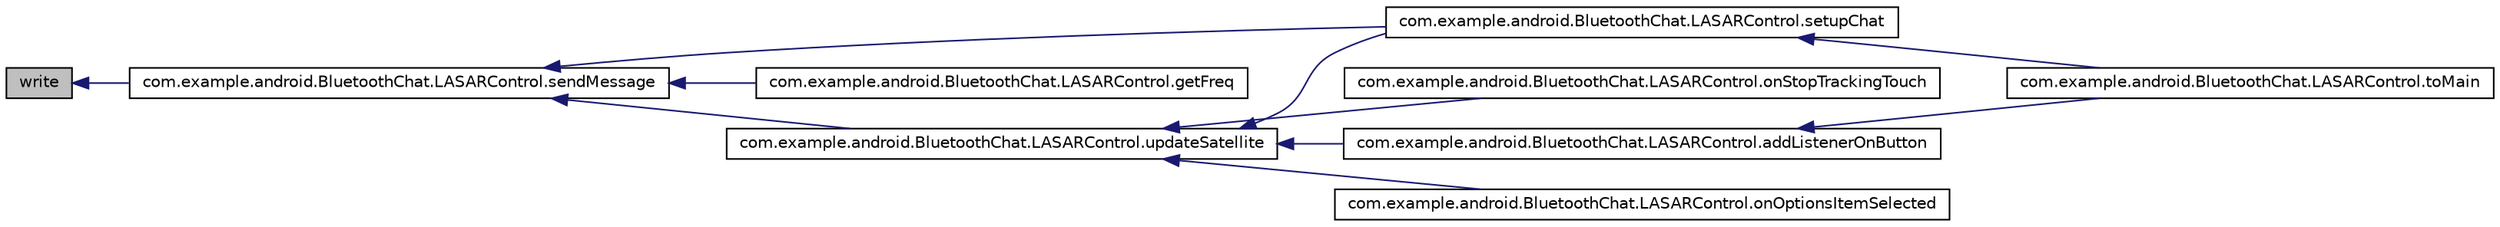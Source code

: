 digraph G
{
  edge [fontname="Helvetica",fontsize="10",labelfontname="Helvetica",labelfontsize="10"];
  node [fontname="Helvetica",fontsize="10",shape=record];
  rankdir="LR";
  Node1 [label="write",height=0.2,width=0.4,color="black", fillcolor="grey75", style="filled" fontcolor="black"];
  Node1 -> Node2 [dir="back",color="midnightblue",fontsize="10",style="solid",fontname="Helvetica"];
  Node2 [label="com.example.android.BluetoothChat.LASARControl.sendMessage",height=0.2,width=0.4,color="black", fillcolor="white", style="filled",URL="$classcom_1_1example_1_1android_1_1_bluetooth_chat_1_1_l_a_s_a_r_control.html#a6a8a2004434afabb628a490d0d5273f9"];
  Node2 -> Node3 [dir="back",color="midnightblue",fontsize="10",style="solid",fontname="Helvetica"];
  Node3 [label="com.example.android.BluetoothChat.LASARControl.setupChat",height=0.2,width=0.4,color="black", fillcolor="white", style="filled",URL="$classcom_1_1example_1_1android_1_1_bluetooth_chat_1_1_l_a_s_a_r_control.html#a5bb861876066eec2e7de8212bc5312b5"];
  Node3 -> Node4 [dir="back",color="midnightblue",fontsize="10",style="solid",fontname="Helvetica"];
  Node4 [label="com.example.android.BluetoothChat.LASARControl.toMain",height=0.2,width=0.4,color="black", fillcolor="white", style="filled",URL="$classcom_1_1example_1_1android_1_1_bluetooth_chat_1_1_l_a_s_a_r_control.html#a1f166dbb18c9970efc1bc01b9b2e5c54"];
  Node2 -> Node5 [dir="back",color="midnightblue",fontsize="10",style="solid",fontname="Helvetica"];
  Node5 [label="com.example.android.BluetoothChat.LASARControl.getFreq",height=0.2,width=0.4,color="black", fillcolor="white", style="filled",URL="$classcom_1_1example_1_1android_1_1_bluetooth_chat_1_1_l_a_s_a_r_control.html#adc846b4b8d9a9ee1e53b348432eb8aff"];
  Node2 -> Node6 [dir="back",color="midnightblue",fontsize="10",style="solid",fontname="Helvetica"];
  Node6 [label="com.example.android.BluetoothChat.LASARControl.updateSatellite",height=0.2,width=0.4,color="black", fillcolor="white", style="filled",URL="$classcom_1_1example_1_1android_1_1_bluetooth_chat_1_1_l_a_s_a_r_control.html#ab084bbab05e4d41e495608164e6bd56c"];
  Node6 -> Node7 [dir="back",color="midnightblue",fontsize="10",style="solid",fontname="Helvetica"];
  Node7 [label="com.example.android.BluetoothChat.LASARControl.onStopTrackingTouch",height=0.2,width=0.4,color="black", fillcolor="white", style="filled",URL="$classcom_1_1example_1_1android_1_1_bluetooth_chat_1_1_l_a_s_a_r_control.html#abb13b75125cb8cb24fbeeef2451e262c"];
  Node6 -> Node8 [dir="back",color="midnightblue",fontsize="10",style="solid",fontname="Helvetica"];
  Node8 [label="com.example.android.BluetoothChat.LASARControl.addListenerOnButton",height=0.2,width=0.4,color="black", fillcolor="white", style="filled",URL="$classcom_1_1example_1_1android_1_1_bluetooth_chat_1_1_l_a_s_a_r_control.html#ae52c93cc72458772ce286f19d7cb6760"];
  Node8 -> Node4 [dir="back",color="midnightblue",fontsize="10",style="solid",fontname="Helvetica"];
  Node6 -> Node3 [dir="back",color="midnightblue",fontsize="10",style="solid",fontname="Helvetica"];
  Node6 -> Node9 [dir="back",color="midnightblue",fontsize="10",style="solid",fontname="Helvetica"];
  Node9 [label="com.example.android.BluetoothChat.LASARControl.onOptionsItemSelected",height=0.2,width=0.4,color="black", fillcolor="white", style="filled",URL="$classcom_1_1example_1_1android_1_1_bluetooth_chat_1_1_l_a_s_a_r_control.html#a37a55c533c74b60c0290ef1329d74e65"];
}
